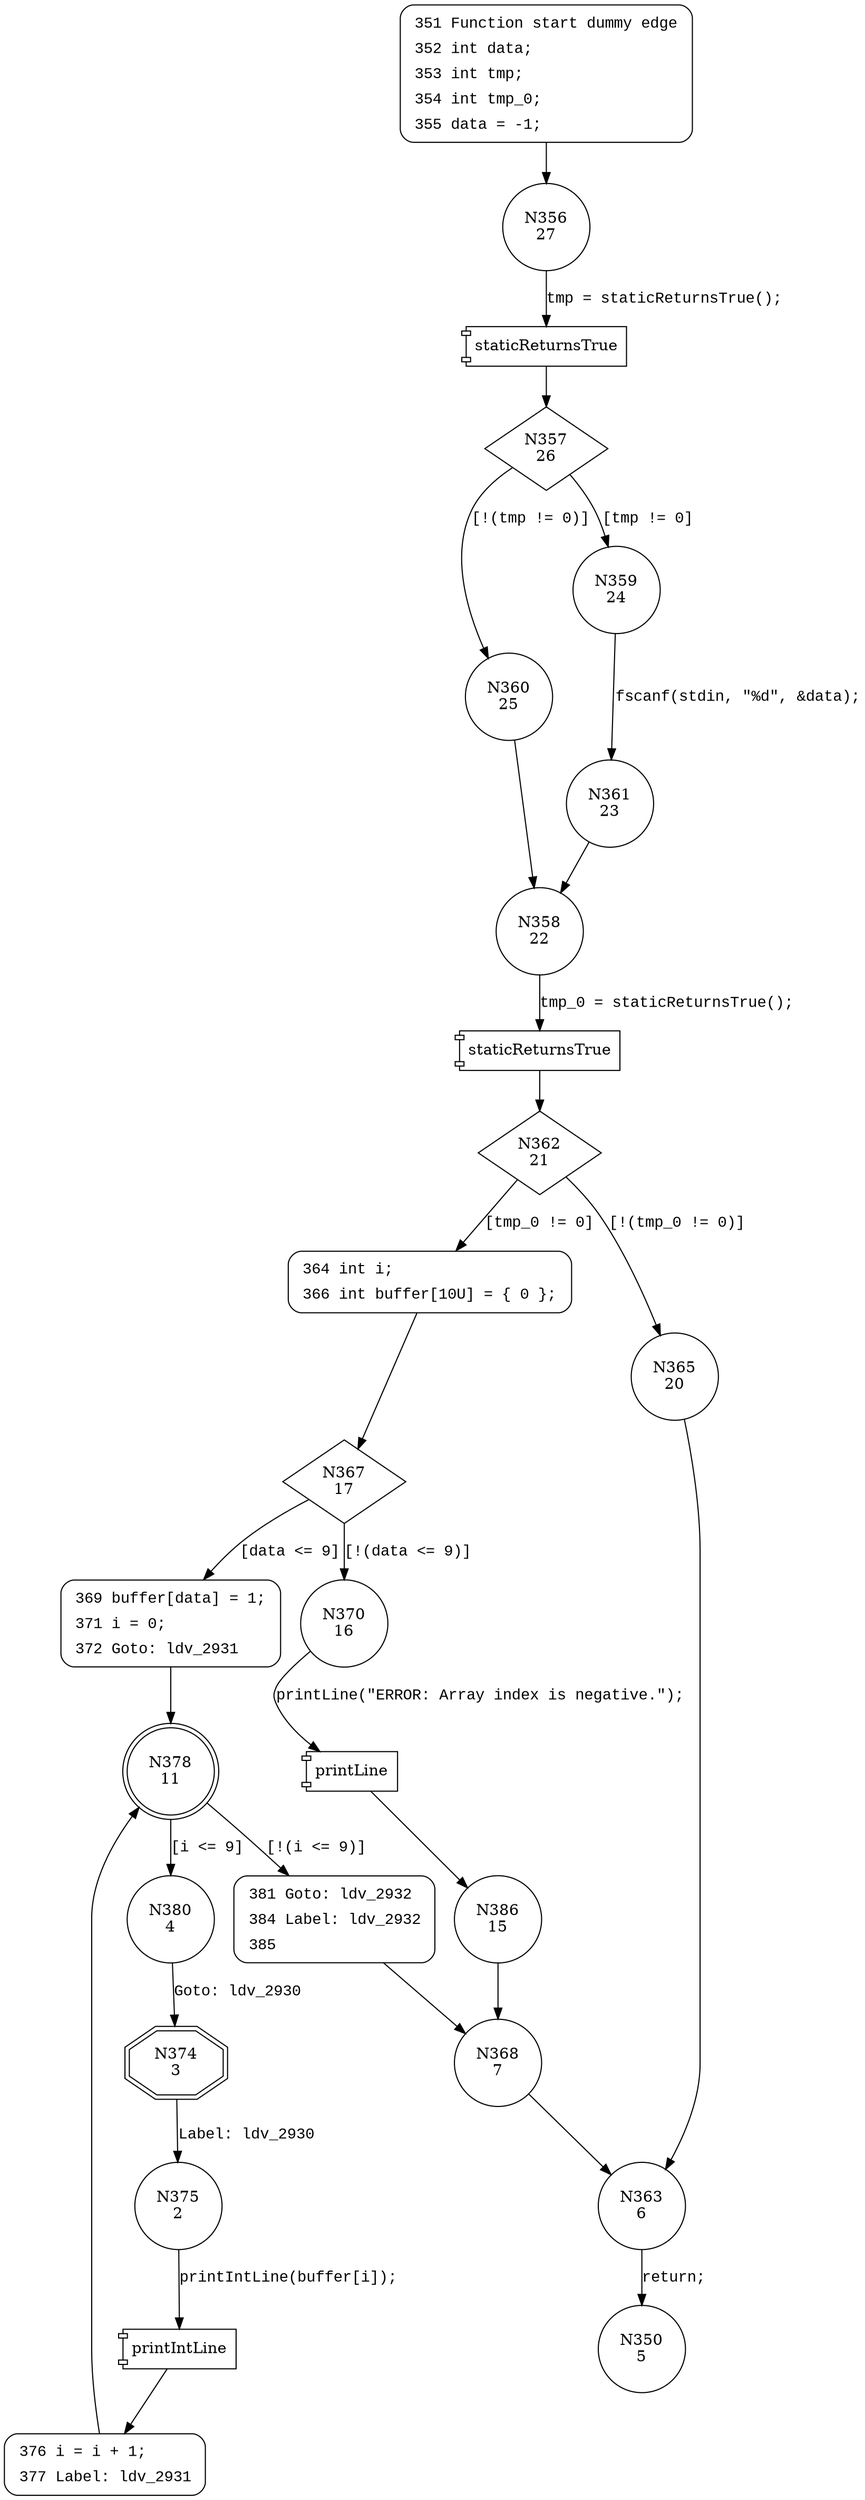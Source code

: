 digraph CWE124_Buffer_Underwrite__CWE839_fscanf_08_bad {
356 [shape="circle" label="N356\n27"]
357 [shape="diamond" label="N357\n26"]
359 [shape="circle" label="N359\n24"]
360 [shape="circle" label="N360\n25"]
358 [shape="circle" label="N358\n22"]
362 [shape="diamond" label="N362\n21"]
364 [shape="circle" label="N364\n19"]
365 [shape="circle" label="N365\n20"]
363 [shape="circle" label="N363\n6"]
350 [shape="circle" label="N350\n5"]
367 [shape="diamond" label="N367\n17"]
369 [shape="circle" label="N369\n14"]
370 [shape="circle" label="N370\n16"]
386 [shape="circle" label="N386\n15"]
368 [shape="circle" label="N368\n7"]
378 [shape="doublecircle" label="N378\n11"]
380 [shape="circle" label="N380\n4"]
381 [shape="circle" label="N381\n10"]
374 [shape="doubleoctagon" label="N374\n3"]
375 [shape="circle" label="N375\n2"]
376 [shape="circle" label="N376\n1"]
361 [shape="circle" label="N361\n23"]
351 [style="filled,bold" penwidth="1" fillcolor="white" fontname="Courier New" shape="Mrecord" label=<<table border="0" cellborder="0" cellpadding="3" bgcolor="white"><tr><td align="right">351</td><td align="left">Function start dummy edge</td></tr><tr><td align="right">352</td><td align="left">int data;</td></tr><tr><td align="right">353</td><td align="left">int tmp;</td></tr><tr><td align="right">354</td><td align="left">int tmp_0;</td></tr><tr><td align="right">355</td><td align="left">data = -1;</td></tr></table>>]
351 -> 356[label=""]
364 [style="filled,bold" penwidth="1" fillcolor="white" fontname="Courier New" shape="Mrecord" label=<<table border="0" cellborder="0" cellpadding="3" bgcolor="white"><tr><td align="right">364</td><td align="left">int i;</td></tr><tr><td align="right">366</td><td align="left">int buffer[10U] = &#123; 0 &#125;;</td></tr></table>>]
364 -> 367[label=""]
369 [style="filled,bold" penwidth="1" fillcolor="white" fontname="Courier New" shape="Mrecord" label=<<table border="0" cellborder="0" cellpadding="3" bgcolor="white"><tr><td align="right">369</td><td align="left">buffer[data] = 1;</td></tr><tr><td align="right">371</td><td align="left">i = 0;</td></tr><tr><td align="right">372</td><td align="left">Goto: ldv_2931</td></tr></table>>]
369 -> 378[label=""]
381 [style="filled,bold" penwidth="1" fillcolor="white" fontname="Courier New" shape="Mrecord" label=<<table border="0" cellborder="0" cellpadding="3" bgcolor="white"><tr><td align="right">381</td><td align="left">Goto: ldv_2932</td></tr><tr><td align="right">384</td><td align="left">Label: ldv_2932</td></tr><tr><td align="right">385</td><td align="left"></td></tr></table>>]
381 -> 368[label=""]
376 [style="filled,bold" penwidth="1" fillcolor="white" fontname="Courier New" shape="Mrecord" label=<<table border="0" cellborder="0" cellpadding="3" bgcolor="white"><tr><td align="right">376</td><td align="left">i = i + 1;</td></tr><tr><td align="right">377</td><td align="left">Label: ldv_2931</td></tr></table>>]
376 -> 378[label=""]
100017 [shape="component" label="staticReturnsTrue"]
356 -> 100017 [label="tmp = staticReturnsTrue();" fontname="Courier New"]
100017 -> 357 [label="" fontname="Courier New"]
357 -> 359 [label="[tmp != 0]" fontname="Courier New"]
357 -> 360 [label="[!(tmp != 0)]" fontname="Courier New"]
100018 [shape="component" label="staticReturnsTrue"]
358 -> 100018 [label="tmp_0 = staticReturnsTrue();" fontname="Courier New"]
100018 -> 362 [label="" fontname="Courier New"]
362 -> 364 [label="[tmp_0 != 0]" fontname="Courier New"]
362 -> 365 [label="[!(tmp_0 != 0)]" fontname="Courier New"]
363 -> 350 [label="return;" fontname="Courier New"]
367 -> 369 [label="[data <= 9]" fontname="Courier New"]
367 -> 370 [label="[!(data <= 9)]" fontname="Courier New"]
100019 [shape="component" label="printLine"]
370 -> 100019 [label="printLine(\"ERROR: Array index is negative.\");" fontname="Courier New"]
100019 -> 386 [label="" fontname="Courier New"]
368 -> 363 [label="" fontname="Courier New"]
378 -> 380 [label="[i <= 9]" fontname="Courier New"]
378 -> 381 [label="[!(i <= 9)]" fontname="Courier New"]
380 -> 374 [label="Goto: ldv_2930" fontname="Courier New"]
374 -> 375 [label="Label: ldv_2930" fontname="Courier New"]
100020 [shape="component" label="printIntLine"]
375 -> 100020 [label="printIntLine(buffer[i]);" fontname="Courier New"]
100020 -> 376 [label="" fontname="Courier New"]
359 -> 361 [label="fscanf(stdin, \"%d\", &data);" fontname="Courier New"]
360 -> 358 [label="" fontname="Courier New"]
365 -> 363 [label="" fontname="Courier New"]
386 -> 368 [label="" fontname="Courier New"]
361 -> 358 [label="" fontname="Courier New"]
}